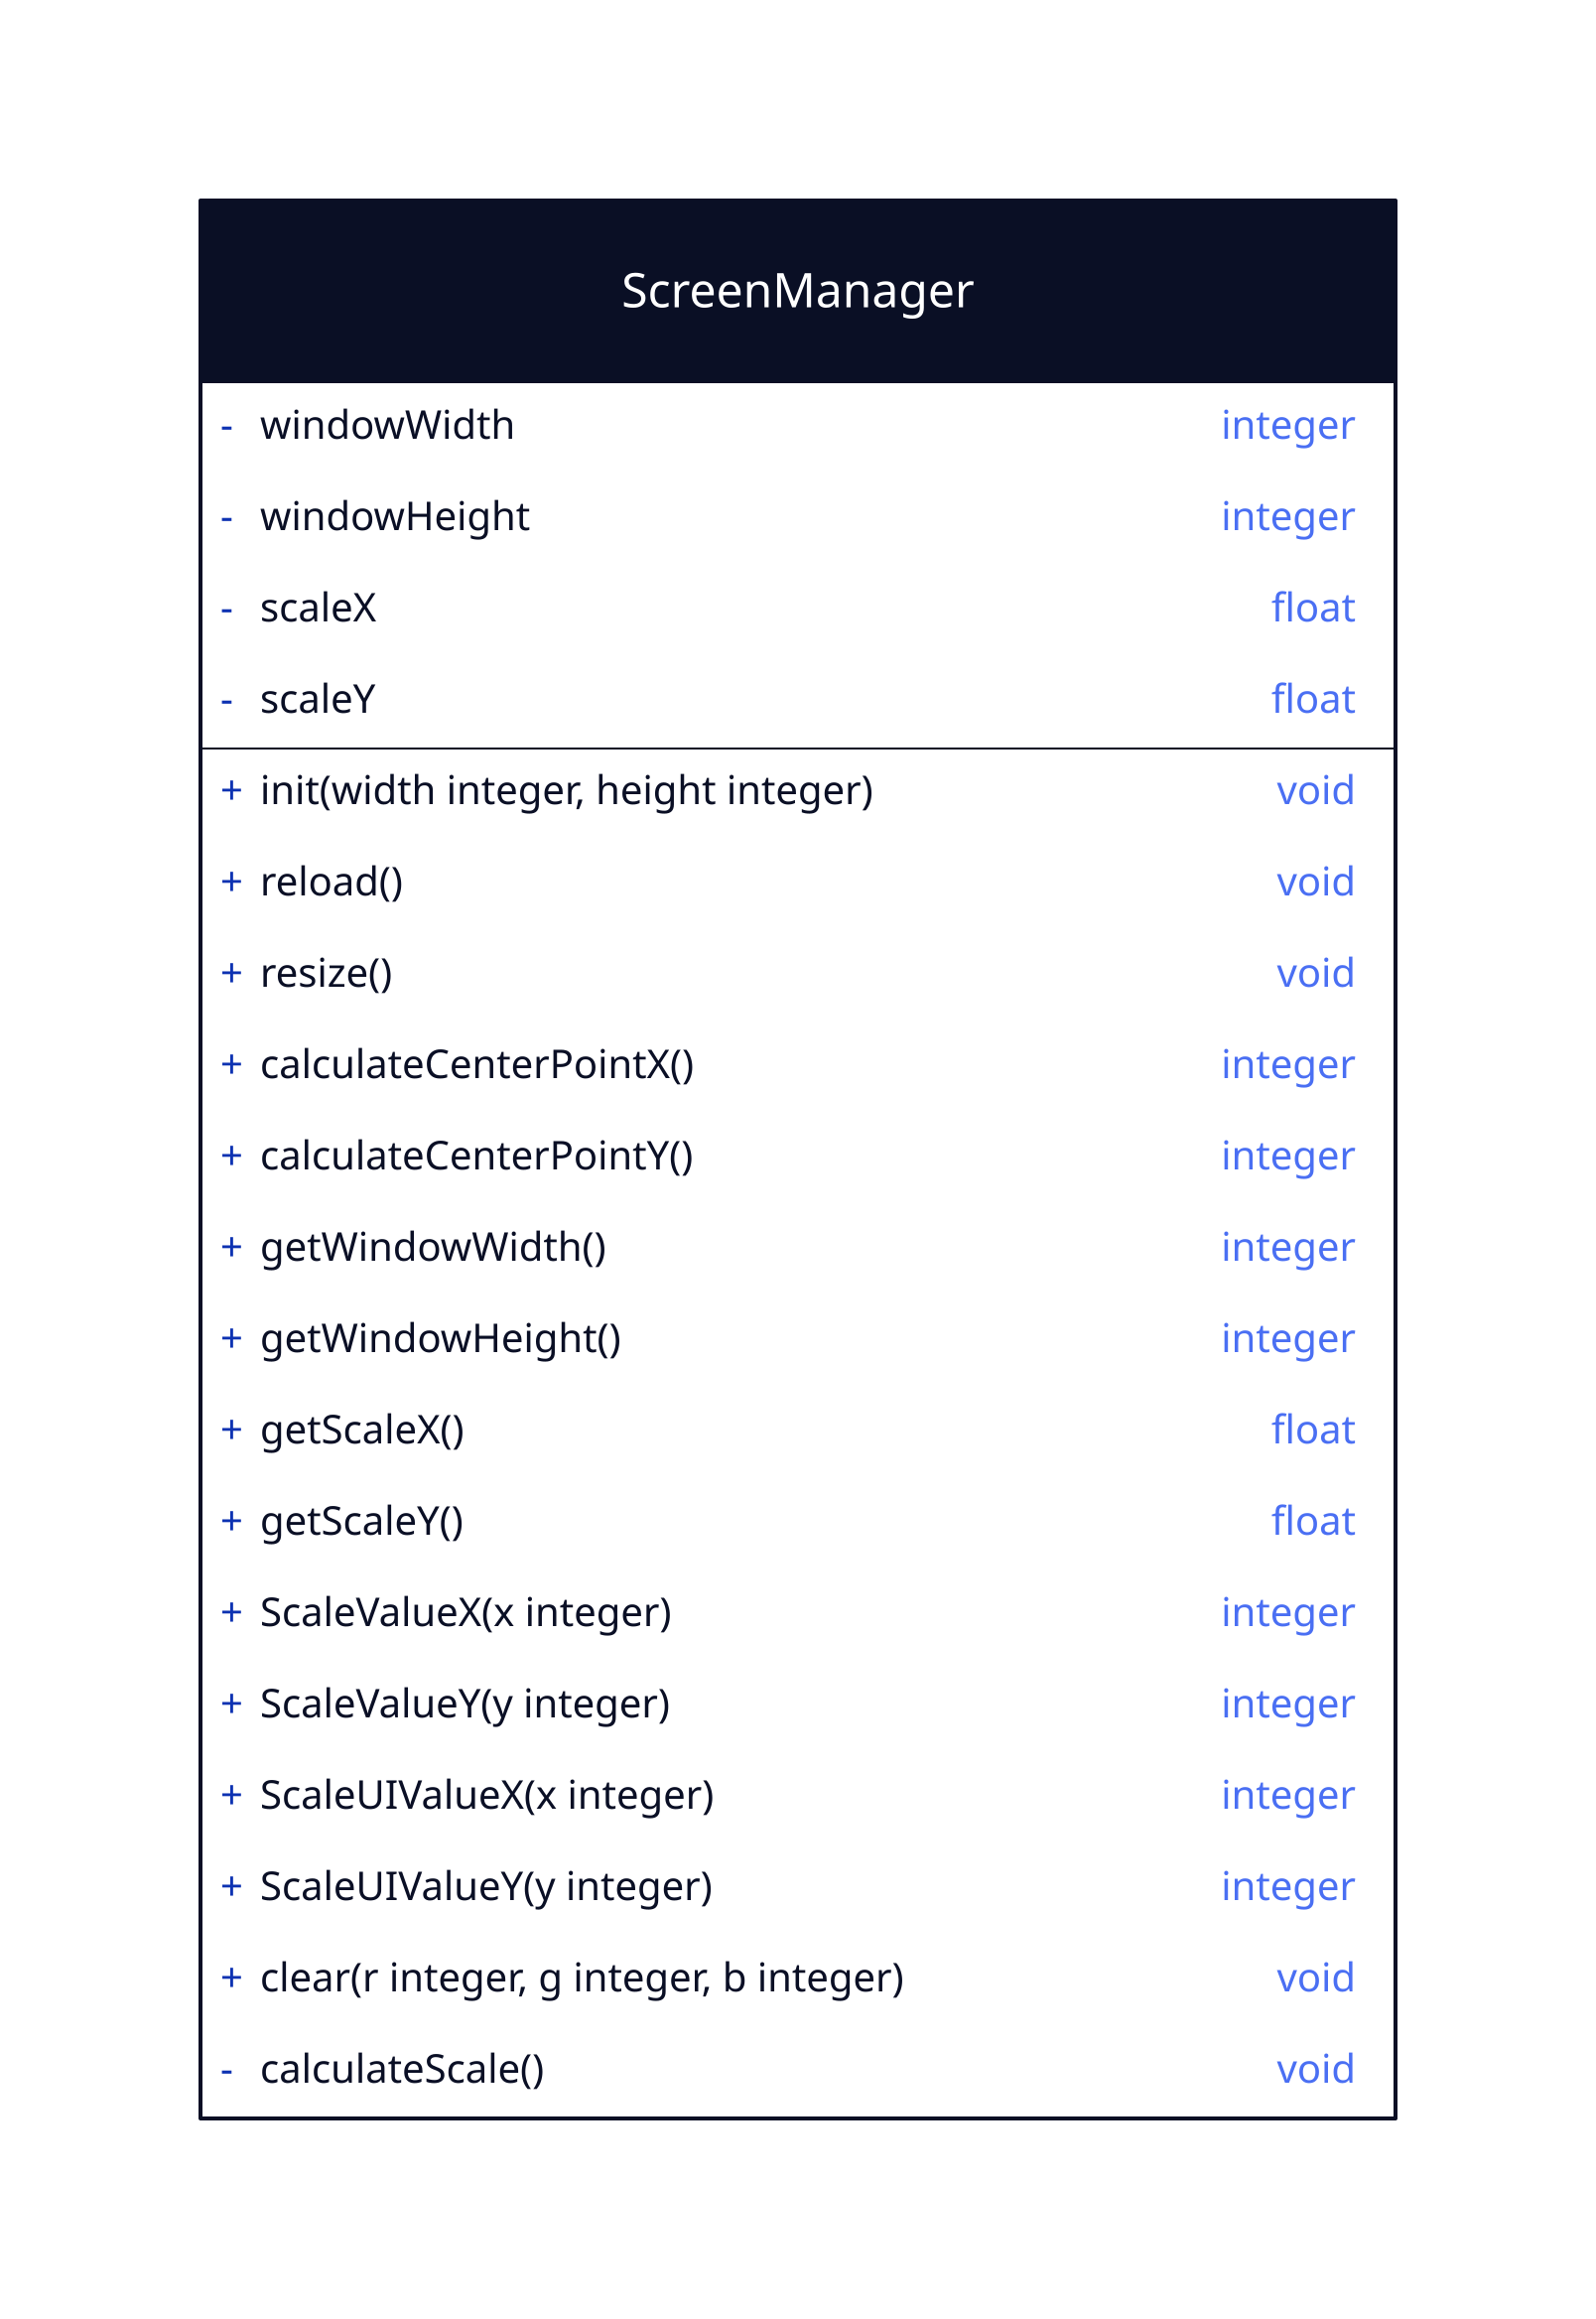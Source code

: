 ScreenManager: {
    shape: class

    -windowWidth: integer
    -windowHeight: integer
    -scaleX: float
    -scaleY: float

    +init(width integer, height integer):void
    +reload():void
    +resize():void
    +calculateCenterPointX():integer
    +calculateCenterPointY():integer
    +getWindowWidth():integer
    +getWindowHeight():integer
    +getScaleX():float
    +getScaleY():float
    +ScaleValueX(x integer):integer
    +ScaleValueY(y integer):integer
    +ScaleUIValueX(x integer):integer
    +ScaleUIValueY(y integer):integer
    +clear(r integer, g integer, b integer):void
    -calculateScale():void

}